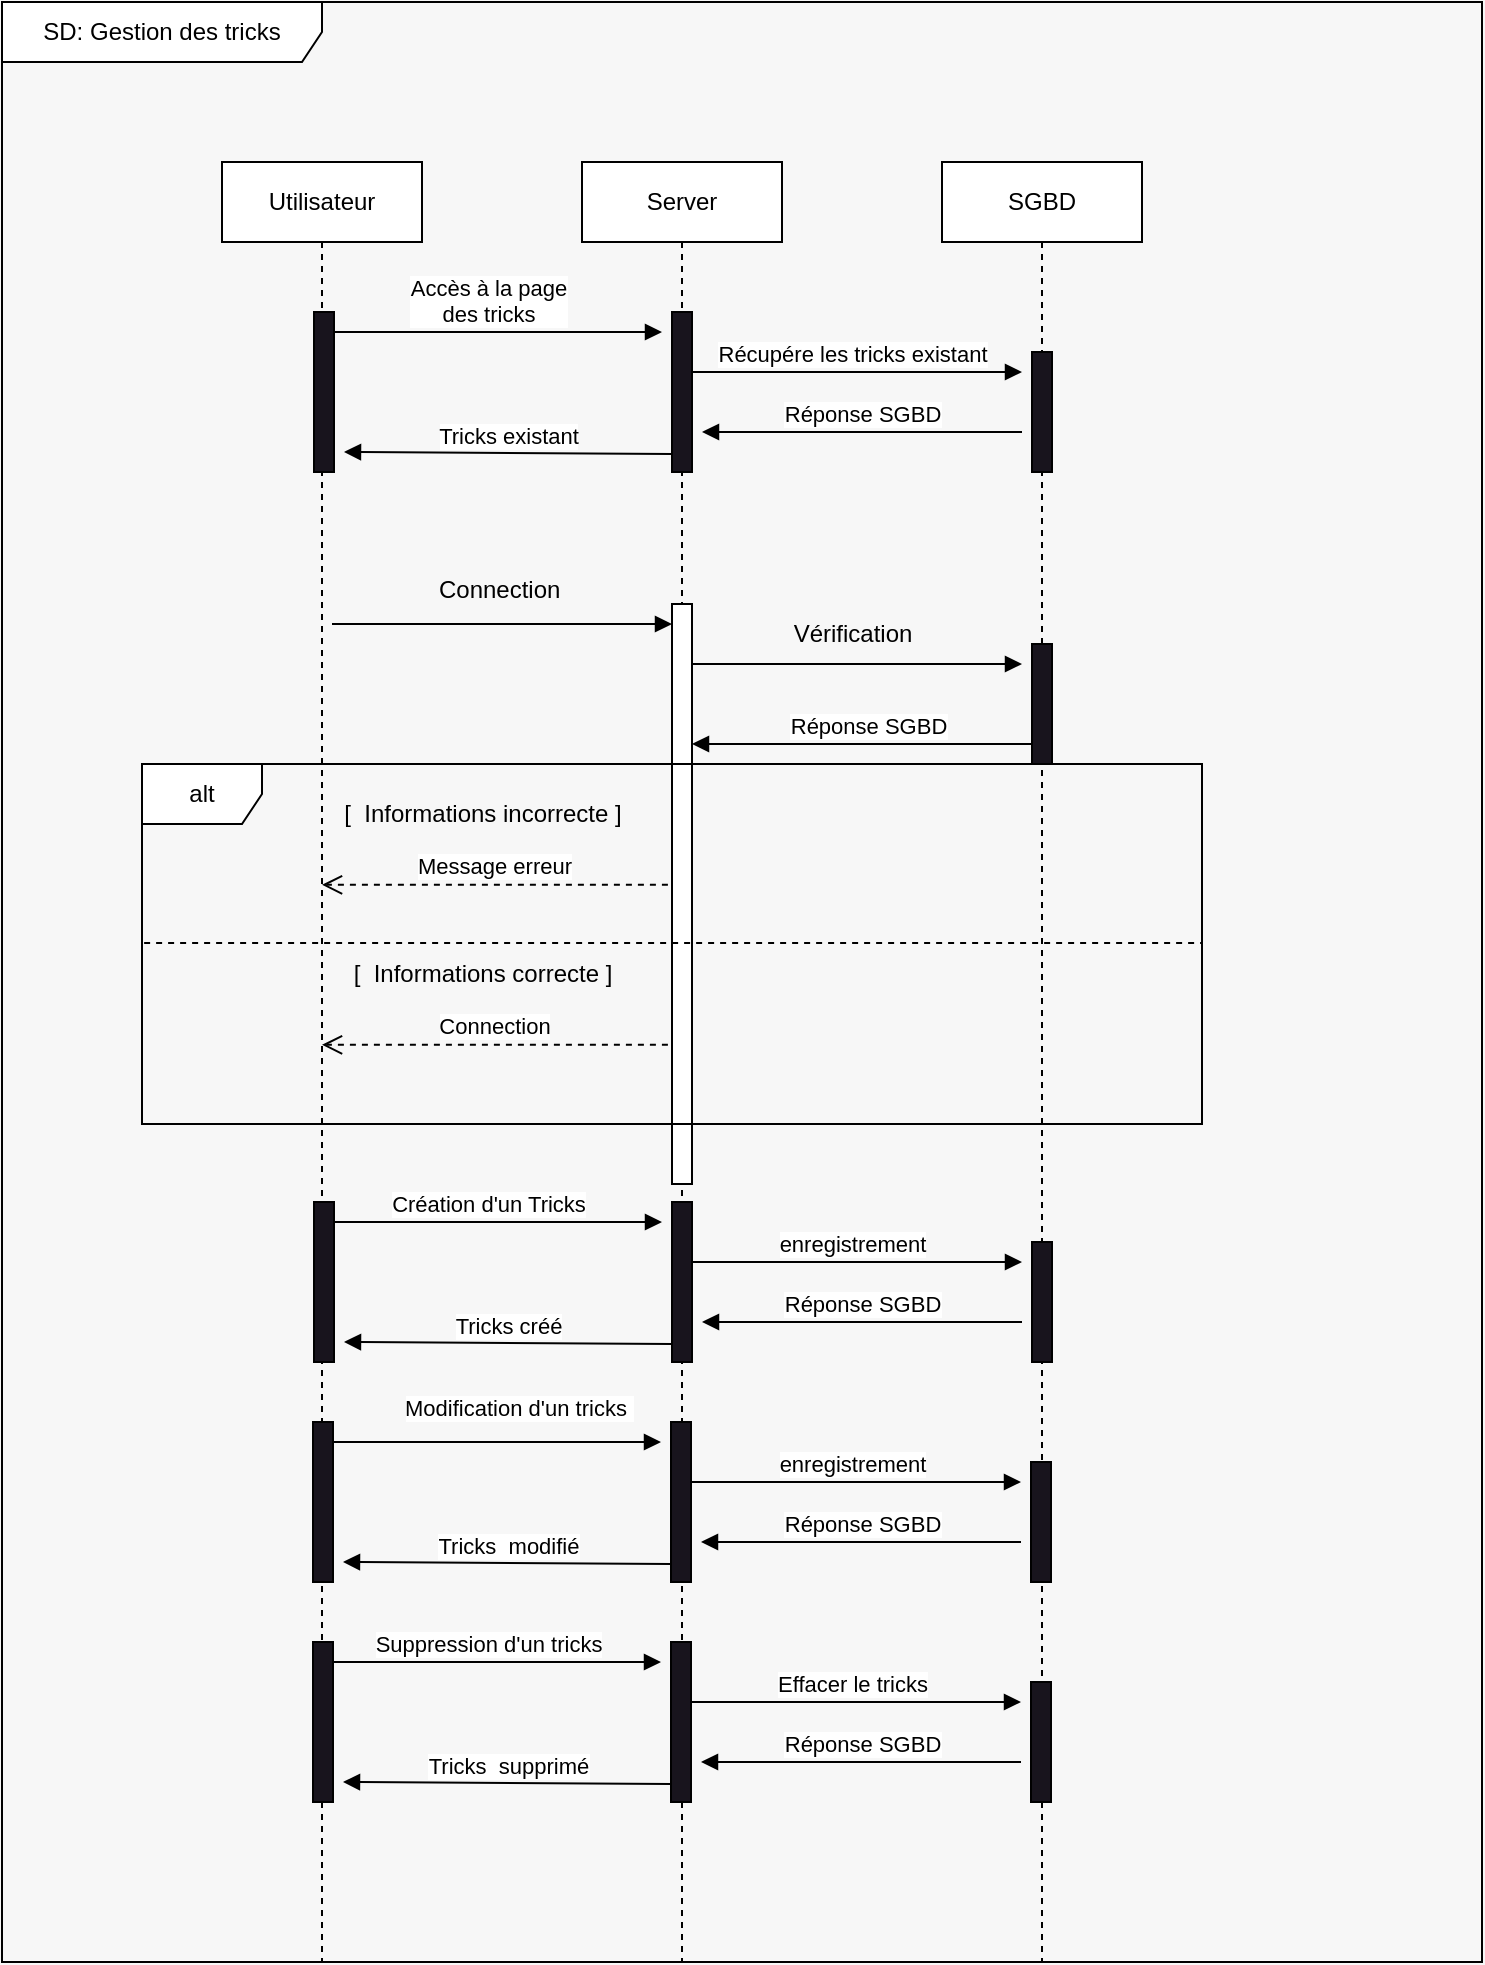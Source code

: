 <mxfile version="22.1.22" type="embed">
  <diagram name="Page-1" id="1y-vhHLkb0o45r0_0Ujg">
    <mxGraphModel dx="565" dy="799" grid="0" gridSize="10" guides="1" tooltips="1" connect="1" arrows="1" fold="1" page="1" pageScale="1" pageWidth="827" pageHeight="1169" background="#F7F7F7" math="0" shadow="0">
      <root>
        <mxCell id="0" />
        <mxCell id="1" parent="0" />
        <mxCell id="TnRur8zZifoRKJPTkDsW-1" value="Utilisateur" style="shape=umlLifeline;perimeter=lifelinePerimeter;whiteSpace=wrap;html=1;container=0;dropTarget=0;collapsible=0;recursiveResize=0;outlineConnect=0;portConstraint=eastwest;newEdgeStyle={&quot;edgeStyle&quot;:&quot;elbowEdgeStyle&quot;,&quot;elbow&quot;:&quot;vertical&quot;,&quot;curved&quot;:0,&quot;rounded&quot;:0};" parent="1" vertex="1">
          <mxGeometry x="110" y="80" width="100" height="900" as="geometry" />
        </mxCell>
        <mxCell id="TnRur8zZifoRKJPTkDsW-2" value="Server" style="shape=umlLifeline;perimeter=lifelinePerimeter;whiteSpace=wrap;html=1;container=0;dropTarget=0;collapsible=0;recursiveResize=0;outlineConnect=0;portConstraint=eastwest;newEdgeStyle={&quot;edgeStyle&quot;:&quot;elbowEdgeStyle&quot;,&quot;elbow&quot;:&quot;vertical&quot;,&quot;curved&quot;:0,&quot;rounded&quot;:0};" parent="1" vertex="1">
          <mxGeometry x="290" y="80" width="100" height="900" as="geometry" />
        </mxCell>
        <mxCell id="TnRur8zZifoRKJPTkDsW-3" value="" style="html=1;verticalAlign=bottom;endArrow=block;edgeStyle=elbowEdgeStyle;elbow=vertical;curved=0;rounded=0;" parent="1" edge="1">
          <mxGeometry relative="1" as="geometry">
            <mxPoint x="165" y="311.0" as="sourcePoint" />
            <Array as="points">
              <mxPoint x="250" y="311" />
            </Array>
            <mxPoint x="335" y="311" as="targetPoint" />
          </mxGeometry>
        </mxCell>
        <mxCell id="TnRur8zZifoRKJPTkDsW-4" value="Connection&amp;nbsp;" style="text;html=1;align=center;verticalAlign=middle;resizable=0;points=[];autosize=1;strokeColor=none;fillColor=none;" parent="1" vertex="1">
          <mxGeometry x="205" y="279" width="90" height="30" as="geometry" />
        </mxCell>
        <mxCell id="TnRur8zZifoRKJPTkDsW-5" value="Vérification" style="text;html=1;align=center;verticalAlign=middle;resizable=0;points=[];autosize=1;strokeColor=none;fillColor=none;" parent="1" vertex="1">
          <mxGeometry x="385" y="301" width="80" height="30" as="geometry" />
        </mxCell>
        <mxCell id="TnRur8zZifoRKJPTkDsW-6" value="SD: Gestion des tricks" style="shape=umlFrame;whiteSpace=wrap;html=1;pointerEvents=0;recursiveResize=0;container=1;collapsible=0;width=160;" parent="1" vertex="1">
          <mxGeometry width="740" height="980" as="geometry" />
        </mxCell>
        <mxCell id="TnRur8zZifoRKJPTkDsW-7" value="SGBD" style="shape=umlLifeline;perimeter=lifelinePerimeter;whiteSpace=wrap;html=1;container=0;dropTarget=0;collapsible=0;recursiveResize=0;outlineConnect=0;portConstraint=eastwest;newEdgeStyle={&quot;edgeStyle&quot;:&quot;elbowEdgeStyle&quot;,&quot;elbow&quot;:&quot;vertical&quot;,&quot;curved&quot;:0,&quot;rounded&quot;:0};" parent="TnRur8zZifoRKJPTkDsW-6" vertex="1">
          <mxGeometry x="470" y="80" width="100" height="900" as="geometry" />
        </mxCell>
        <mxCell id="TnRur8zZifoRKJPTkDsW-8" value="" style="html=1;verticalAlign=bottom;endArrow=block;edgeStyle=elbowEdgeStyle;elbow=vertical;curved=0;rounded=0;exitX=0.879;exitY=0.265;exitDx=0;exitDy=0;exitPerimeter=0;" parent="TnRur8zZifoRKJPTkDsW-6" edge="1">
          <mxGeometry relative="1" as="geometry">
            <mxPoint x="343.79" y="327.5" as="sourcePoint" />
            <Array as="points">
              <mxPoint x="422" y="331" />
            </Array>
            <mxPoint x="510" y="331" as="targetPoint" />
          </mxGeometry>
        </mxCell>
        <mxCell id="TnRur8zZifoRKJPTkDsW-9" value="Réponse SGBD" style="html=1;verticalAlign=bottom;endArrow=block;edgeStyle=elbowEdgeStyle;elbow=vertical;curved=0;rounded=0;exitX=0;exitY=0.75;exitDx=0;exitDy=0;" parent="TnRur8zZifoRKJPTkDsW-6" source="TnRur8zZifoRKJPTkDsW-10" edge="1">
          <mxGeometry relative="1" as="geometry">
            <mxPoint x="505" y="371" as="sourcePoint" />
            <Array as="points">
              <mxPoint x="437.5" y="371" />
            </Array>
            <mxPoint x="345" y="371" as="targetPoint" />
            <mxPoint as="offset" />
          </mxGeometry>
        </mxCell>
        <mxCell id="TnRur8zZifoRKJPTkDsW-10" value="" style="rounded=0;dashed=0;fillColor=#18141D;" parent="TnRur8zZifoRKJPTkDsW-6" vertex="1">
          <mxGeometry x="515" y="321" width="10" height="60" as="geometry" />
        </mxCell>
        <mxCell id="TnRur8zZifoRKJPTkDsW-11" value="" style="rounded=0;dashed=0;" parent="TnRur8zZifoRKJPTkDsW-6" vertex="1">
          <mxGeometry x="335" y="301" width="10" height="290" as="geometry" />
        </mxCell>
        <mxCell id="TnRur8zZifoRKJPTkDsW-12" value="alt" style="shape=umlFrame;whiteSpace=wrap;html=1;pointerEvents=0;recursiveResize=0;container=1;collapsible=0;width=60;height=30;" parent="TnRur8zZifoRKJPTkDsW-6" vertex="1">
          <mxGeometry x="70" y="381" width="530" height="180" as="geometry" />
        </mxCell>
        <mxCell id="TnRur8zZifoRKJPTkDsW-13" value="[&amp;nbsp; Informations incorrecte ]" style="text;html=1;align=center;verticalAlign=middle;resizable=0;points=[];autosize=1;strokeColor=none;fillColor=none;" parent="TnRur8zZifoRKJPTkDsW-12" vertex="1">
          <mxGeometry x="90" y="10" width="160" height="30" as="geometry" />
        </mxCell>
        <mxCell id="TnRur8zZifoRKJPTkDsW-14" value="" style="endArrow=none;dashed=1;html=1;rounded=0;exitX=0;exitY=0.594;exitDx=0;exitDy=0;exitPerimeter=0;entryX=0.998;entryY=0.594;entryDx=0;entryDy=0;entryPerimeter=0;" parent="TnRur8zZifoRKJPTkDsW-12" edge="1">
          <mxGeometry width="50" height="50" relative="1" as="geometry">
            <mxPoint x="1.06" y="89.5" as="sourcePoint" />
            <mxPoint x="530" y="89.5" as="targetPoint" />
          </mxGeometry>
        </mxCell>
        <mxCell id="TnRur8zZifoRKJPTkDsW-15" value="Message erreur" style="html=1;verticalAlign=bottom;endArrow=open;dashed=1;endSize=8;edgeStyle=elbowEdgeStyle;elbow=vertical;curved=0;rounded=0;entryX=1.155;entryY=0.851;entryDx=0;entryDy=0;entryPerimeter=0;" parent="TnRur8zZifoRKJPTkDsW-12" edge="1">
          <mxGeometry relative="1" as="geometry">
            <mxPoint x="90" y="60.0" as="targetPoint" />
            <Array as="points">
              <mxPoint x="170.95" y="60.43" />
            </Array>
            <mxPoint x="262.95" y="60.43" as="sourcePoint" />
          </mxGeometry>
        </mxCell>
        <mxCell id="TnRur8zZifoRKJPTkDsW-16" value="Connection" style="html=1;verticalAlign=bottom;endArrow=open;dashed=1;endSize=8;edgeStyle=elbowEdgeStyle;elbow=vertical;curved=0;rounded=0;entryX=1.155;entryY=0.851;entryDx=0;entryDy=0;entryPerimeter=0;" parent="TnRur8zZifoRKJPTkDsW-12" edge="1">
          <mxGeometry relative="1" as="geometry">
            <mxPoint x="90" y="140.0" as="targetPoint" />
            <Array as="points">
              <mxPoint x="170.95" y="140.43" />
            </Array>
            <mxPoint x="262.95" y="140.43" as="sourcePoint" />
          </mxGeometry>
        </mxCell>
        <mxCell id="TnRur8zZifoRKJPTkDsW-17" value="[&amp;nbsp; Informations correcte ]" style="text;html=1;align=center;verticalAlign=middle;resizable=0;points=[];autosize=1;strokeColor=none;fillColor=none;" parent="TnRur8zZifoRKJPTkDsW-12" vertex="1">
          <mxGeometry x="95" y="90" width="150" height="30" as="geometry" />
        </mxCell>
        <mxCell id="TnRur8zZifoRKJPTkDsW-25" value="enregistrement" style="html=1;verticalAlign=bottom;endArrow=block;edgeStyle=elbowEdgeStyle;elbow=vertical;curved=0;rounded=0;" parent="TnRur8zZifoRKJPTkDsW-6" edge="1">
          <mxGeometry relative="1" as="geometry">
            <mxPoint x="340" y="630" as="sourcePoint" />
            <Array as="points">
              <mxPoint x="450" y="630" />
            </Array>
            <mxPoint x="510" y="630" as="targetPoint" />
            <mxPoint as="offset" />
          </mxGeometry>
        </mxCell>
        <mxCell id="TnRur8zZifoRKJPTkDsW-26" value="" style="rounded=0;dashed=0;fillColor=#18141D;" parent="TnRur8zZifoRKJPTkDsW-6" vertex="1">
          <mxGeometry x="515" y="620" width="10" height="60" as="geometry" />
        </mxCell>
        <mxCell id="TnRur8zZifoRKJPTkDsW-27" value="Réponse SGBD" style="html=1;verticalAlign=bottom;endArrow=block;elbow=vertical;rounded=0;exitX=0;exitY=0.75;exitDx=0;exitDy=0;" parent="TnRur8zZifoRKJPTkDsW-6" edge="1">
          <mxGeometry relative="1" as="geometry">
            <mxPoint x="510" y="660" as="sourcePoint" />
            <mxPoint x="350" y="660" as="targetPoint" />
            <mxPoint as="offset" />
          </mxGeometry>
        </mxCell>
        <mxCell id="TnRur8zZifoRKJPTkDsW-28" value="" style="rounded=0;dashed=0;fillColor=#18141D;" parent="TnRur8zZifoRKJPTkDsW-6" vertex="1">
          <mxGeometry x="335" y="600" width="10" height="80" as="geometry" />
        </mxCell>
        <mxCell id="TnRur8zZifoRKJPTkDsW-29" value="Création d&#39;un Tricks" style="html=1;verticalAlign=bottom;endArrow=block;edgeStyle=elbowEdgeStyle;elbow=horizontal;curved=0;rounded=0;" parent="TnRur8zZifoRKJPTkDsW-6" edge="1">
          <mxGeometry x="-0.056" relative="1" as="geometry">
            <mxPoint x="165" y="610" as="sourcePoint" />
            <Array as="points">
              <mxPoint x="275.5" y="610" />
            </Array>
            <mxPoint x="330" y="610" as="targetPoint" />
            <mxPoint as="offset" />
          </mxGeometry>
        </mxCell>
        <mxCell id="TnRur8zZifoRKJPTkDsW-30" value="Tricks créé" style="html=1;verticalAlign=bottom;endArrow=block;elbow=vertical;rounded=0;exitX=0;exitY=0.75;exitDx=0;exitDy=0;entryX=1.1;entryY=0.65;entryDx=0;entryDy=0;entryPerimeter=0;" parent="TnRur8zZifoRKJPTkDsW-6" edge="1">
          <mxGeometry relative="1" as="geometry">
            <mxPoint x="335" y="671" as="sourcePoint" />
            <mxPoint x="171" y="670" as="targetPoint" />
            <mxPoint as="offset" />
          </mxGeometry>
        </mxCell>
        <mxCell id="TnRur8zZifoRKJPTkDsW-31" value="" style="rounded=0;dashed=0;fillColor=#18141D;" parent="TnRur8zZifoRKJPTkDsW-6" vertex="1">
          <mxGeometry x="156" y="600" width="10" height="80" as="geometry" />
        </mxCell>
        <mxCell id="TnRur8zZifoRKJPTkDsW-32" value="enregistrement" style="html=1;verticalAlign=bottom;endArrow=block;edgeStyle=elbowEdgeStyle;elbow=vertical;curved=0;rounded=0;" parent="TnRur8zZifoRKJPTkDsW-6" edge="1">
          <mxGeometry relative="1" as="geometry">
            <mxPoint x="339.5" y="740" as="sourcePoint" />
            <Array as="points">
              <mxPoint x="449.5" y="740" />
            </Array>
            <mxPoint x="509.5" y="740" as="targetPoint" />
            <mxPoint as="offset" />
          </mxGeometry>
        </mxCell>
        <mxCell id="TnRur8zZifoRKJPTkDsW-33" value="" style="rounded=0;dashed=0;fillColor=#18141D;" parent="TnRur8zZifoRKJPTkDsW-6" vertex="1">
          <mxGeometry x="514.5" y="730" width="10" height="60" as="geometry" />
        </mxCell>
        <mxCell id="TnRur8zZifoRKJPTkDsW-34" value="Réponse SGBD" style="html=1;verticalAlign=bottom;endArrow=block;elbow=vertical;rounded=0;exitX=0;exitY=0.75;exitDx=0;exitDy=0;" parent="TnRur8zZifoRKJPTkDsW-6" edge="1">
          <mxGeometry relative="1" as="geometry">
            <mxPoint x="509.5" y="770" as="sourcePoint" />
            <mxPoint x="349.5" y="770" as="targetPoint" />
            <mxPoint as="offset" />
          </mxGeometry>
        </mxCell>
        <mxCell id="TnRur8zZifoRKJPTkDsW-35" value="" style="rounded=0;dashed=0;fillColor=#18141D;" parent="TnRur8zZifoRKJPTkDsW-6" vertex="1">
          <mxGeometry x="334.5" y="710" width="10" height="80" as="geometry" />
        </mxCell>
        <mxCell id="TnRur8zZifoRKJPTkDsW-36" value="Modification d&#39;un tricks&amp;nbsp;" style="html=1;verticalAlign=bottom;endArrow=block;edgeStyle=elbowEdgeStyle;elbow=vertical;curved=0;rounded=0;" parent="TnRur8zZifoRKJPTkDsW-6" edge="1">
          <mxGeometry x="0.121" y="8" relative="1" as="geometry">
            <mxPoint x="164.5" y="720" as="sourcePoint" />
            <Array as="points">
              <mxPoint x="275" y="720" />
            </Array>
            <mxPoint x="329.5" y="720" as="targetPoint" />
            <mxPoint x="1" as="offset" />
          </mxGeometry>
        </mxCell>
        <mxCell id="TnRur8zZifoRKJPTkDsW-37" value="Tricks&amp;nbsp;&amp;nbsp;modifié" style="html=1;verticalAlign=bottom;endArrow=block;elbow=vertical;rounded=0;exitX=0;exitY=0.75;exitDx=0;exitDy=0;entryX=1.1;entryY=0.65;entryDx=0;entryDy=0;entryPerimeter=0;" parent="TnRur8zZifoRKJPTkDsW-6" edge="1">
          <mxGeometry relative="1" as="geometry">
            <mxPoint x="334.5" y="781" as="sourcePoint" />
            <mxPoint x="170.5" y="780" as="targetPoint" />
            <mxPoint as="offset" />
          </mxGeometry>
        </mxCell>
        <mxCell id="TnRur8zZifoRKJPTkDsW-38" value="" style="rounded=0;dashed=0;fillColor=#18141D;" parent="TnRur8zZifoRKJPTkDsW-6" vertex="1">
          <mxGeometry x="155.5" y="710" width="10" height="80" as="geometry" />
        </mxCell>
        <mxCell id="2Z180BbdBAs7MTk9DU_B-8" value="Récupére les tricks existant" style="html=1;verticalAlign=bottom;endArrow=block;edgeStyle=elbowEdgeStyle;elbow=vertical;curved=0;rounded=0;" parent="TnRur8zZifoRKJPTkDsW-6" edge="1">
          <mxGeometry relative="1" as="geometry">
            <mxPoint x="340" y="185" as="sourcePoint" />
            <Array as="points">
              <mxPoint x="450" y="185" />
            </Array>
            <mxPoint x="510" y="185" as="targetPoint" />
            <mxPoint as="offset" />
          </mxGeometry>
        </mxCell>
        <mxCell id="2Z180BbdBAs7MTk9DU_B-9" value="" style="rounded=0;dashed=0;fillColor=#18141D;" parent="TnRur8zZifoRKJPTkDsW-6" vertex="1">
          <mxGeometry x="515" y="175" width="10" height="60" as="geometry" />
        </mxCell>
        <mxCell id="2Z180BbdBAs7MTk9DU_B-10" value="Réponse SGBD" style="html=1;verticalAlign=bottom;endArrow=block;elbow=vertical;rounded=0;exitX=0;exitY=0.75;exitDx=0;exitDy=0;" parent="TnRur8zZifoRKJPTkDsW-6" edge="1">
          <mxGeometry relative="1" as="geometry">
            <mxPoint x="510" y="215" as="sourcePoint" />
            <mxPoint x="350" y="215" as="targetPoint" />
            <mxPoint as="offset" />
          </mxGeometry>
        </mxCell>
        <mxCell id="2Z180BbdBAs7MTk9DU_B-11" value="" style="rounded=0;dashed=0;fillColor=#18141D;" parent="TnRur8zZifoRKJPTkDsW-6" vertex="1">
          <mxGeometry x="335" y="155" width="10" height="80" as="geometry" />
        </mxCell>
        <mxCell id="2Z180BbdBAs7MTk9DU_B-12" value="Accès à la page&lt;br&gt;des tricks" style="html=1;verticalAlign=bottom;endArrow=block;edgeStyle=elbowEdgeStyle;elbow=vertical;curved=0;rounded=0;" parent="TnRur8zZifoRKJPTkDsW-6" edge="1">
          <mxGeometry x="-0.054" relative="1" as="geometry">
            <mxPoint x="165" y="165" as="sourcePoint" />
            <Array as="points">
              <mxPoint x="275.5" y="165" />
            </Array>
            <mxPoint x="330" y="165" as="targetPoint" />
            <mxPoint as="offset" />
          </mxGeometry>
        </mxCell>
        <mxCell id="2Z180BbdBAs7MTk9DU_B-13" value="Tricks existant" style="html=1;verticalAlign=bottom;endArrow=block;elbow=vertical;rounded=0;exitX=0;exitY=0.75;exitDx=0;exitDy=0;entryX=1.1;entryY=0.65;entryDx=0;entryDy=0;entryPerimeter=0;" parent="TnRur8zZifoRKJPTkDsW-6" edge="1">
          <mxGeometry relative="1" as="geometry">
            <mxPoint x="335" y="226" as="sourcePoint" />
            <mxPoint x="171" y="225" as="targetPoint" />
            <mxPoint as="offset" />
          </mxGeometry>
        </mxCell>
        <mxCell id="2Z180BbdBAs7MTk9DU_B-14" value="" style="rounded=0;dashed=0;fillColor=#18141D;" parent="TnRur8zZifoRKJPTkDsW-6" vertex="1">
          <mxGeometry x="156" y="155" width="10" height="80" as="geometry" />
        </mxCell>
        <mxCell id="TnRur8zZifoRKJPTkDsW-39" value="Effacer le tricks" style="html=1;verticalAlign=bottom;endArrow=block;edgeStyle=elbowEdgeStyle;elbow=horizontal;curved=0;rounded=0;" parent="1" edge="1">
          <mxGeometry relative="1" as="geometry">
            <mxPoint x="339.5" y="850" as="sourcePoint" />
            <Array as="points">
              <mxPoint x="449.5" y="850" />
            </Array>
            <mxPoint x="509.5" y="850" as="targetPoint" />
            <mxPoint as="offset" />
          </mxGeometry>
        </mxCell>
        <mxCell id="TnRur8zZifoRKJPTkDsW-40" value="" style="rounded=0;dashed=0;fillColor=#18141D;" parent="1" vertex="1">
          <mxGeometry x="514.5" y="840" width="10" height="60" as="geometry" />
        </mxCell>
        <mxCell id="TnRur8zZifoRKJPTkDsW-41" value="Réponse SGBD" style="html=1;verticalAlign=bottom;endArrow=block;elbow=vertical;rounded=0;exitX=0;exitY=0.75;exitDx=0;exitDy=0;" parent="1" edge="1">
          <mxGeometry relative="1" as="geometry">
            <mxPoint x="509.5" y="880" as="sourcePoint" />
            <mxPoint x="349.5" y="880" as="targetPoint" />
            <mxPoint as="offset" />
          </mxGeometry>
        </mxCell>
        <mxCell id="TnRur8zZifoRKJPTkDsW-42" value="" style="rounded=0;dashed=0;fillColor=#18141D;" parent="1" vertex="1">
          <mxGeometry x="334.5" y="820" width="10" height="80" as="geometry" />
        </mxCell>
        <mxCell id="TnRur8zZifoRKJPTkDsW-43" value="Suppression d&#39;un tricks" style="html=1;verticalAlign=bottom;endArrow=block;edgeStyle=elbowEdgeStyle;elbow=vertical;curved=0;rounded=0;" parent="1" edge="1">
          <mxGeometry x="-0.054" relative="1" as="geometry">
            <mxPoint x="164.5" y="830" as="sourcePoint" />
            <Array as="points">
              <mxPoint x="275" y="830" />
            </Array>
            <mxPoint x="329.5" y="830" as="targetPoint" />
            <mxPoint as="offset" />
          </mxGeometry>
        </mxCell>
        <mxCell id="TnRur8zZifoRKJPTkDsW-44" value="Tricks&amp;nbsp;&amp;nbsp;supprimé" style="html=1;verticalAlign=bottom;endArrow=block;elbow=vertical;rounded=0;exitX=0;exitY=0.75;exitDx=0;exitDy=0;entryX=1.1;entryY=0.65;entryDx=0;entryDy=0;entryPerimeter=0;" parent="1" edge="1">
          <mxGeometry relative="1" as="geometry">
            <mxPoint x="334.5" y="891" as="sourcePoint" />
            <mxPoint x="170.5" y="890" as="targetPoint" />
            <mxPoint as="offset" />
          </mxGeometry>
        </mxCell>
        <mxCell id="TnRur8zZifoRKJPTkDsW-45" value="" style="rounded=0;dashed=0;fillColor=#18141D;" parent="1" vertex="1">
          <mxGeometry x="155.5" y="820" width="10" height="80" as="geometry" />
        </mxCell>
      </root>
    </mxGraphModel>
  </diagram>
</mxfile>
